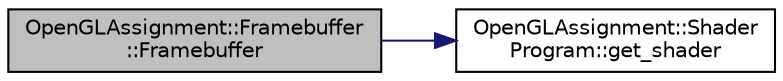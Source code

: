 digraph "OpenGLAssignment::Framebuffer::Framebuffer"
{
 // LATEX_PDF_SIZE
  edge [fontname="Helvetica",fontsize="10",labelfontname="Helvetica",labelfontsize="10"];
  node [fontname="Helvetica",fontsize="10",shape=record];
  rankdir="LR";
  Node1 [label="OpenGLAssignment::Framebuffer\l::Framebuffer",height=0.2,width=0.4,color="black", fillcolor="grey75", style="filled", fontcolor="black",tooltip="Creates an instance."];
  Node1 -> Node2 [color="midnightblue",fontsize="10",style="solid",fontname="Helvetica"];
  Node2 [label="OpenGLAssignment::Shader\lProgram::get_shader",height=0.2,width=0.4,color="black", fillcolor="white", style="filled",URL="$class_open_g_l_assignment_1_1_shader_program.html#ac6706fea0863820d3f5555875370248a",tooltip="Gets a shader program by its name."];
}
